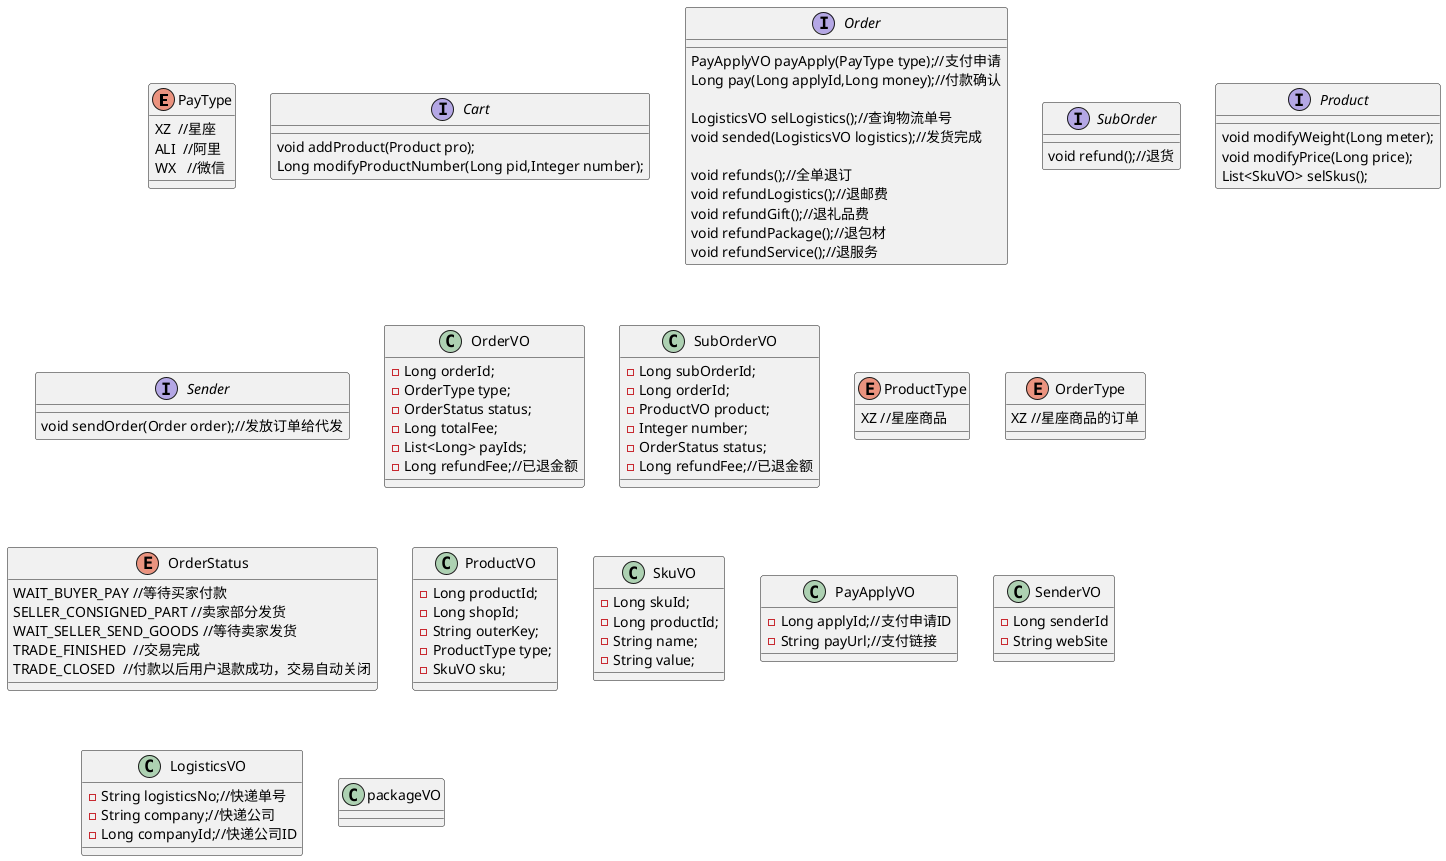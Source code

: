 @startuml
enum PayType{
XZ  //星座
ALI  //阿里
WX   //微信
}
interface Cart{
void addProduct(Product pro);
Long modifyProductNumber(Long pid,Integer number);
}
interface Order{
PayApplyVO payApply(PayType type);//支付申请
Long pay(Long applyId,Long money);//付款确认

LogisticsVO selLogistics();//查询物流单号
void sended(LogisticsVO logistics);//发货完成

void refunds();//全单退订
void refundLogistics();//退邮费
void refundGift();//退礼品费
void refundPackage();//退包材
void refundService();//退服务
}
interface SubOrder{
void refund();//退货

}
interface Product{
void modifyWeight(Long meter);
void modifyPrice(Long price);
List<SkuVO> selSkus();
}
interface Sender{
void sendOrder(Order order);//发放订单给代发
}

class OrderVO{
-Long orderId;
-OrderType type;
-OrderStatus status;
-Long totalFee;
-List<Long> payIds;
-Long refundFee;//已退金额
}

class SubOrderVO{
-Long subOrderId;
-Long orderId;
-ProductVO product;
-Integer number;
-OrderStatus status;
-Long refundFee;//已退金额
}

enum ProductType{
XZ //星座商品

}

enum OrderType{
XZ //星座商品的订单

}

enum OrderStatus{
WAIT_BUYER_PAY //等待买家付款
SELLER_CONSIGNED_PART //卖家部分发货
WAIT_SELLER_SEND_GOODS //等待卖家发货
TRADE_FINISHED  //交易完成
TRADE_CLOSED  //付款以后用户退款成功，交易自动关闭

}

class ProductVO{
-Long productId;
-Long shopId;
-String outerKey;
-ProductType type;
-SkuVO sku;
}

class SkuVO{
-Long skuId;
-Long productId;
-String name;
-String value;
}

class PayApplyVO{
-Long applyId;//支付申请ID
-String payUrl;//支付链接
}

class SenderVO{
-Long senderId
-String webSite
}

class LogisticsVO{
-String logisticsNo;//快递单号
-String company;//快递公司
-Long companyId;//快递公司ID
}

class packageVO{

}

@enduml